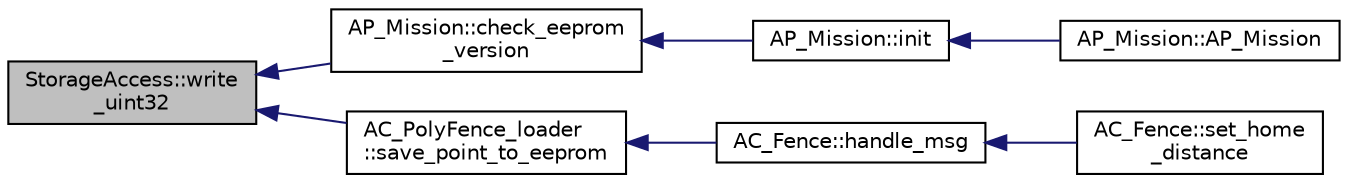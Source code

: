 digraph "StorageAccess::write_uint32"
{
 // INTERACTIVE_SVG=YES
  edge [fontname="Helvetica",fontsize="10",labelfontname="Helvetica",labelfontsize="10"];
  node [fontname="Helvetica",fontsize="10",shape=record];
  rankdir="LR";
  Node1 [label="StorageAccess::write\l_uint32",height=0.2,width=0.4,color="black", fillcolor="grey75", style="filled", fontcolor="black"];
  Node1 -> Node2 [dir="back",color="midnightblue",fontsize="10",style="solid",fontname="Helvetica"];
  Node2 [label="AP_Mission::check_eeprom\l_version",height=0.2,width=0.4,color="black", fillcolor="white", style="filled",URL="$classAP__Mission.html#ad7d2e7ab671227cdcf308aa58149e9a5"];
  Node2 -> Node3 [dir="back",color="midnightblue",fontsize="10",style="solid",fontname="Helvetica"];
  Node3 [label="AP_Mission::init",height=0.2,width=0.4,color="black", fillcolor="white", style="filled",URL="$classAP__Mission.html#aca08705d731469bf69daa788d93af56b",tooltip="init - initialises this library including checks the version in eeprom matches this library ..."];
  Node3 -> Node4 [dir="back",color="midnightblue",fontsize="10",style="solid",fontname="Helvetica"];
  Node4 [label="AP_Mission::AP_Mission",height=0.2,width=0.4,color="black", fillcolor="white", style="filled",URL="$classAP__Mission.html#af358a877f089eac8034f4e26644ba4f3",tooltip="constructor "];
  Node1 -> Node5 [dir="back",color="midnightblue",fontsize="10",style="solid",fontname="Helvetica"];
  Node5 [label="AC_PolyFence_loader\l::save_point_to_eeprom",height=0.2,width=0.4,color="black", fillcolor="white", style="filled",URL="$classAC__PolyFence__loader.html#ab58f95e4a19e4f30d9bb8e42cc2c910e"];
  Node5 -> Node6 [dir="back",color="midnightblue",fontsize="10",style="solid",fontname="Helvetica"];
  Node6 [label="AC_Fence::handle_msg",height=0.2,width=0.4,color="black", fillcolor="white", style="filled",URL="$classAC__Fence.html#a9e7499c3b42f4ef5cc120bf103d17fe3",tooltip="handler for polygon fence messages with GCS "];
  Node6 -> Node7 [dir="back",color="midnightblue",fontsize="10",style="solid",fontname="Helvetica"];
  Node7 [label="AC_Fence::set_home\l_distance",height=0.2,width=0.4,color="black", fillcolor="white", style="filled",URL="$classAC__Fence.html#ae37cf33a4fd250b66386253720fddbc9",tooltip="set_home_distance - update vehicle&#39;s distance from home in meters - required for circular horizontal ..."];
}

